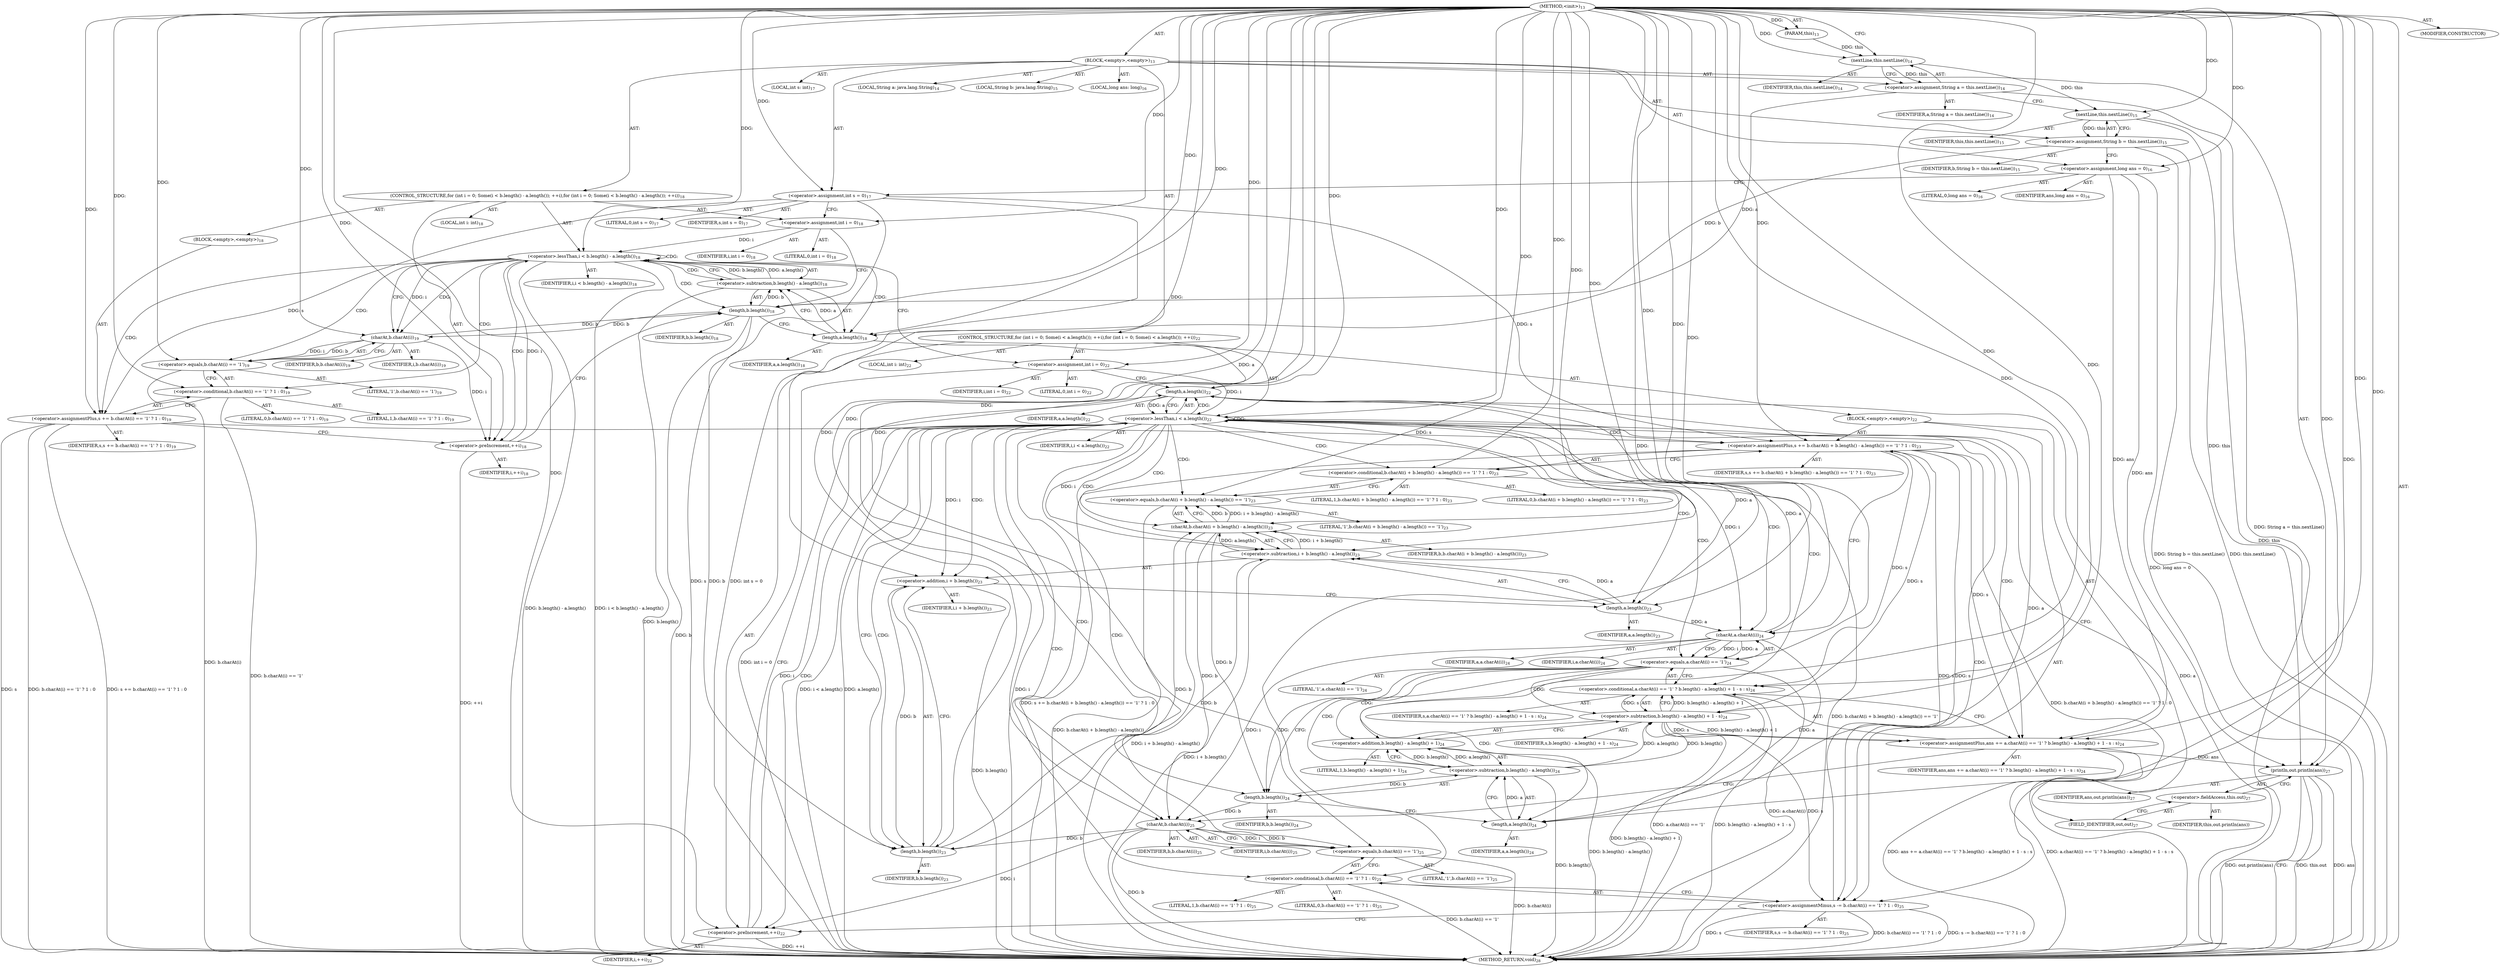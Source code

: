 digraph "&lt;init&gt;" {  
"22" [label = <(METHOD,&lt;init&gt;)<SUB>13</SUB>> ]
"4" [label = <(PARAM,this)<SUB>13</SUB>> ]
"23" [label = <(BLOCK,&lt;empty&gt;,&lt;empty&gt;)<SUB>13</SUB>> ]
"24" [label = <(LOCAL,String a: java.lang.String)<SUB>14</SUB>> ]
"25" [label = <(&lt;operator&gt;.assignment,String a = this.nextLine())<SUB>14</SUB>> ]
"26" [label = <(IDENTIFIER,a,String a = this.nextLine())<SUB>14</SUB>> ]
"27" [label = <(nextLine,this.nextLine())<SUB>14</SUB>> ]
"3" [label = <(IDENTIFIER,this,this.nextLine())<SUB>14</SUB>> ]
"28" [label = <(LOCAL,String b: java.lang.String)<SUB>15</SUB>> ]
"29" [label = <(&lt;operator&gt;.assignment,String b = this.nextLine())<SUB>15</SUB>> ]
"30" [label = <(IDENTIFIER,b,String b = this.nextLine())<SUB>15</SUB>> ]
"31" [label = <(nextLine,this.nextLine())<SUB>15</SUB>> ]
"5" [label = <(IDENTIFIER,this,this.nextLine())<SUB>15</SUB>> ]
"32" [label = <(LOCAL,long ans: long)<SUB>16</SUB>> ]
"33" [label = <(&lt;operator&gt;.assignment,long ans = 0)<SUB>16</SUB>> ]
"34" [label = <(IDENTIFIER,ans,long ans = 0)<SUB>16</SUB>> ]
"35" [label = <(LITERAL,0,long ans = 0)<SUB>16</SUB>> ]
"36" [label = <(LOCAL,int s: int)<SUB>17</SUB>> ]
"37" [label = <(&lt;operator&gt;.assignment,int s = 0)<SUB>17</SUB>> ]
"38" [label = <(IDENTIFIER,s,int s = 0)<SUB>17</SUB>> ]
"39" [label = <(LITERAL,0,int s = 0)<SUB>17</SUB>> ]
"40" [label = <(CONTROL_STRUCTURE,for (int i = 0; Some(i &lt; b.length() - a.length()); ++i),for (int i = 0; Some(i &lt; b.length() - a.length()); ++i))<SUB>18</SUB>> ]
"41" [label = <(LOCAL,int i: int)<SUB>18</SUB>> ]
"42" [label = <(&lt;operator&gt;.assignment,int i = 0)<SUB>18</SUB>> ]
"43" [label = <(IDENTIFIER,i,int i = 0)<SUB>18</SUB>> ]
"44" [label = <(LITERAL,0,int i = 0)<SUB>18</SUB>> ]
"45" [label = <(&lt;operator&gt;.lessThan,i &lt; b.length() - a.length())<SUB>18</SUB>> ]
"46" [label = <(IDENTIFIER,i,i &lt; b.length() - a.length())<SUB>18</SUB>> ]
"47" [label = <(&lt;operator&gt;.subtraction,b.length() - a.length())<SUB>18</SUB>> ]
"48" [label = <(length,b.length())<SUB>18</SUB>> ]
"49" [label = <(IDENTIFIER,b,b.length())<SUB>18</SUB>> ]
"50" [label = <(length,a.length())<SUB>18</SUB>> ]
"51" [label = <(IDENTIFIER,a,a.length())<SUB>18</SUB>> ]
"52" [label = <(&lt;operator&gt;.preIncrement,++i)<SUB>18</SUB>> ]
"53" [label = <(IDENTIFIER,i,++i)<SUB>18</SUB>> ]
"54" [label = <(BLOCK,&lt;empty&gt;,&lt;empty&gt;)<SUB>18</SUB>> ]
"55" [label = <(&lt;operator&gt;.assignmentPlus,s += b.charAt(i) == '1' ? 1 : 0)<SUB>19</SUB>> ]
"56" [label = <(IDENTIFIER,s,s += b.charAt(i) == '1' ? 1 : 0)<SUB>19</SUB>> ]
"57" [label = <(&lt;operator&gt;.conditional,b.charAt(i) == '1' ? 1 : 0)<SUB>19</SUB>> ]
"58" [label = <(&lt;operator&gt;.equals,b.charAt(i) == '1')<SUB>19</SUB>> ]
"59" [label = <(charAt,b.charAt(i))<SUB>19</SUB>> ]
"60" [label = <(IDENTIFIER,b,b.charAt(i))<SUB>19</SUB>> ]
"61" [label = <(IDENTIFIER,i,b.charAt(i))<SUB>19</SUB>> ]
"62" [label = <(LITERAL,'1',b.charAt(i) == '1')<SUB>19</SUB>> ]
"63" [label = <(LITERAL,1,b.charAt(i) == '1' ? 1 : 0)<SUB>19</SUB>> ]
"64" [label = <(LITERAL,0,b.charAt(i) == '1' ? 1 : 0)<SUB>19</SUB>> ]
"65" [label = <(CONTROL_STRUCTURE,for (int i = 0; Some(i &lt; a.length()); ++i),for (int i = 0; Some(i &lt; a.length()); ++i))<SUB>22</SUB>> ]
"66" [label = <(LOCAL,int i: int)<SUB>22</SUB>> ]
"67" [label = <(&lt;operator&gt;.assignment,int i = 0)<SUB>22</SUB>> ]
"68" [label = <(IDENTIFIER,i,int i = 0)<SUB>22</SUB>> ]
"69" [label = <(LITERAL,0,int i = 0)<SUB>22</SUB>> ]
"70" [label = <(&lt;operator&gt;.lessThan,i &lt; a.length())<SUB>22</SUB>> ]
"71" [label = <(IDENTIFIER,i,i &lt; a.length())<SUB>22</SUB>> ]
"72" [label = <(length,a.length())<SUB>22</SUB>> ]
"73" [label = <(IDENTIFIER,a,a.length())<SUB>22</SUB>> ]
"74" [label = <(&lt;operator&gt;.preIncrement,++i)<SUB>22</SUB>> ]
"75" [label = <(IDENTIFIER,i,++i)<SUB>22</SUB>> ]
"76" [label = <(BLOCK,&lt;empty&gt;,&lt;empty&gt;)<SUB>22</SUB>> ]
"77" [label = <(&lt;operator&gt;.assignmentPlus,s += b.charAt(i + b.length() - a.length()) == '1' ? 1 : 0)<SUB>23</SUB>> ]
"78" [label = <(IDENTIFIER,s,s += b.charAt(i + b.length() - a.length()) == '1' ? 1 : 0)<SUB>23</SUB>> ]
"79" [label = <(&lt;operator&gt;.conditional,b.charAt(i + b.length() - a.length()) == '1' ? 1 : 0)<SUB>23</SUB>> ]
"80" [label = <(&lt;operator&gt;.equals,b.charAt(i + b.length() - a.length()) == '1')<SUB>23</SUB>> ]
"81" [label = <(charAt,b.charAt(i + b.length() - a.length()))<SUB>23</SUB>> ]
"82" [label = <(IDENTIFIER,b,b.charAt(i + b.length() - a.length()))<SUB>23</SUB>> ]
"83" [label = <(&lt;operator&gt;.subtraction,i + b.length() - a.length())<SUB>23</SUB>> ]
"84" [label = <(&lt;operator&gt;.addition,i + b.length())<SUB>23</SUB>> ]
"85" [label = <(IDENTIFIER,i,i + b.length())<SUB>23</SUB>> ]
"86" [label = <(length,b.length())<SUB>23</SUB>> ]
"87" [label = <(IDENTIFIER,b,b.length())<SUB>23</SUB>> ]
"88" [label = <(length,a.length())<SUB>23</SUB>> ]
"89" [label = <(IDENTIFIER,a,a.length())<SUB>23</SUB>> ]
"90" [label = <(LITERAL,'1',b.charAt(i + b.length() - a.length()) == '1')<SUB>23</SUB>> ]
"91" [label = <(LITERAL,1,b.charAt(i + b.length() - a.length()) == '1' ? 1 : 0)<SUB>23</SUB>> ]
"92" [label = <(LITERAL,0,b.charAt(i + b.length() - a.length()) == '1' ? 1 : 0)<SUB>23</SUB>> ]
"93" [label = <(&lt;operator&gt;.assignmentPlus,ans += a.charAt(i) == '1' ? b.length() - a.length() + 1 - s : s)<SUB>24</SUB>> ]
"94" [label = <(IDENTIFIER,ans,ans += a.charAt(i) == '1' ? b.length() - a.length() + 1 - s : s)<SUB>24</SUB>> ]
"95" [label = <(&lt;operator&gt;.conditional,a.charAt(i) == '1' ? b.length() - a.length() + 1 - s : s)<SUB>24</SUB>> ]
"96" [label = <(&lt;operator&gt;.equals,a.charAt(i) == '1')<SUB>24</SUB>> ]
"97" [label = <(charAt,a.charAt(i))<SUB>24</SUB>> ]
"98" [label = <(IDENTIFIER,a,a.charAt(i))<SUB>24</SUB>> ]
"99" [label = <(IDENTIFIER,i,a.charAt(i))<SUB>24</SUB>> ]
"100" [label = <(LITERAL,'1',a.charAt(i) == '1')<SUB>24</SUB>> ]
"101" [label = <(&lt;operator&gt;.subtraction,b.length() - a.length() + 1 - s)<SUB>24</SUB>> ]
"102" [label = <(&lt;operator&gt;.addition,b.length() - a.length() + 1)<SUB>24</SUB>> ]
"103" [label = <(&lt;operator&gt;.subtraction,b.length() - a.length())<SUB>24</SUB>> ]
"104" [label = <(length,b.length())<SUB>24</SUB>> ]
"105" [label = <(IDENTIFIER,b,b.length())<SUB>24</SUB>> ]
"106" [label = <(length,a.length())<SUB>24</SUB>> ]
"107" [label = <(IDENTIFIER,a,a.length())<SUB>24</SUB>> ]
"108" [label = <(LITERAL,1,b.length() - a.length() + 1)<SUB>24</SUB>> ]
"109" [label = <(IDENTIFIER,s,b.length() - a.length() + 1 - s)<SUB>24</SUB>> ]
"110" [label = <(IDENTIFIER,s,a.charAt(i) == '1' ? b.length() - a.length() + 1 - s : s)<SUB>24</SUB>> ]
"111" [label = <(&lt;operator&gt;.assignmentMinus,s -= b.charAt(i) == '1' ? 1 : 0)<SUB>25</SUB>> ]
"112" [label = <(IDENTIFIER,s,s -= b.charAt(i) == '1' ? 1 : 0)<SUB>25</SUB>> ]
"113" [label = <(&lt;operator&gt;.conditional,b.charAt(i) == '1' ? 1 : 0)<SUB>25</SUB>> ]
"114" [label = <(&lt;operator&gt;.equals,b.charAt(i) == '1')<SUB>25</SUB>> ]
"115" [label = <(charAt,b.charAt(i))<SUB>25</SUB>> ]
"116" [label = <(IDENTIFIER,b,b.charAt(i))<SUB>25</SUB>> ]
"117" [label = <(IDENTIFIER,i,b.charAt(i))<SUB>25</SUB>> ]
"118" [label = <(LITERAL,'1',b.charAt(i) == '1')<SUB>25</SUB>> ]
"119" [label = <(LITERAL,1,b.charAt(i) == '1' ? 1 : 0)<SUB>25</SUB>> ]
"120" [label = <(LITERAL,0,b.charAt(i) == '1' ? 1 : 0)<SUB>25</SUB>> ]
"121" [label = <(println,out.println(ans))<SUB>27</SUB>> ]
"122" [label = <(&lt;operator&gt;.fieldAccess,this.out)<SUB>27</SUB>> ]
"123" [label = <(IDENTIFIER,this,out.println(ans))> ]
"124" [label = <(FIELD_IDENTIFIER,out,out)<SUB>27</SUB>> ]
"125" [label = <(IDENTIFIER,ans,out.println(ans))<SUB>27</SUB>> ]
"126" [label = <(MODIFIER,CONSTRUCTOR)> ]
"127" [label = <(METHOD_RETURN,void)<SUB>28</SUB>> ]
  "22" -> "4"  [ label = "AST: "] 
  "22" -> "23"  [ label = "AST: "] 
  "22" -> "126"  [ label = "AST: "] 
  "22" -> "127"  [ label = "AST: "] 
  "23" -> "24"  [ label = "AST: "] 
  "23" -> "25"  [ label = "AST: "] 
  "23" -> "28"  [ label = "AST: "] 
  "23" -> "29"  [ label = "AST: "] 
  "23" -> "32"  [ label = "AST: "] 
  "23" -> "33"  [ label = "AST: "] 
  "23" -> "36"  [ label = "AST: "] 
  "23" -> "37"  [ label = "AST: "] 
  "23" -> "40"  [ label = "AST: "] 
  "23" -> "65"  [ label = "AST: "] 
  "23" -> "121"  [ label = "AST: "] 
  "25" -> "26"  [ label = "AST: "] 
  "25" -> "27"  [ label = "AST: "] 
  "27" -> "3"  [ label = "AST: "] 
  "29" -> "30"  [ label = "AST: "] 
  "29" -> "31"  [ label = "AST: "] 
  "31" -> "5"  [ label = "AST: "] 
  "33" -> "34"  [ label = "AST: "] 
  "33" -> "35"  [ label = "AST: "] 
  "37" -> "38"  [ label = "AST: "] 
  "37" -> "39"  [ label = "AST: "] 
  "40" -> "41"  [ label = "AST: "] 
  "40" -> "42"  [ label = "AST: "] 
  "40" -> "45"  [ label = "AST: "] 
  "40" -> "52"  [ label = "AST: "] 
  "40" -> "54"  [ label = "AST: "] 
  "42" -> "43"  [ label = "AST: "] 
  "42" -> "44"  [ label = "AST: "] 
  "45" -> "46"  [ label = "AST: "] 
  "45" -> "47"  [ label = "AST: "] 
  "47" -> "48"  [ label = "AST: "] 
  "47" -> "50"  [ label = "AST: "] 
  "48" -> "49"  [ label = "AST: "] 
  "50" -> "51"  [ label = "AST: "] 
  "52" -> "53"  [ label = "AST: "] 
  "54" -> "55"  [ label = "AST: "] 
  "55" -> "56"  [ label = "AST: "] 
  "55" -> "57"  [ label = "AST: "] 
  "57" -> "58"  [ label = "AST: "] 
  "57" -> "63"  [ label = "AST: "] 
  "57" -> "64"  [ label = "AST: "] 
  "58" -> "59"  [ label = "AST: "] 
  "58" -> "62"  [ label = "AST: "] 
  "59" -> "60"  [ label = "AST: "] 
  "59" -> "61"  [ label = "AST: "] 
  "65" -> "66"  [ label = "AST: "] 
  "65" -> "67"  [ label = "AST: "] 
  "65" -> "70"  [ label = "AST: "] 
  "65" -> "74"  [ label = "AST: "] 
  "65" -> "76"  [ label = "AST: "] 
  "67" -> "68"  [ label = "AST: "] 
  "67" -> "69"  [ label = "AST: "] 
  "70" -> "71"  [ label = "AST: "] 
  "70" -> "72"  [ label = "AST: "] 
  "72" -> "73"  [ label = "AST: "] 
  "74" -> "75"  [ label = "AST: "] 
  "76" -> "77"  [ label = "AST: "] 
  "76" -> "93"  [ label = "AST: "] 
  "76" -> "111"  [ label = "AST: "] 
  "77" -> "78"  [ label = "AST: "] 
  "77" -> "79"  [ label = "AST: "] 
  "79" -> "80"  [ label = "AST: "] 
  "79" -> "91"  [ label = "AST: "] 
  "79" -> "92"  [ label = "AST: "] 
  "80" -> "81"  [ label = "AST: "] 
  "80" -> "90"  [ label = "AST: "] 
  "81" -> "82"  [ label = "AST: "] 
  "81" -> "83"  [ label = "AST: "] 
  "83" -> "84"  [ label = "AST: "] 
  "83" -> "88"  [ label = "AST: "] 
  "84" -> "85"  [ label = "AST: "] 
  "84" -> "86"  [ label = "AST: "] 
  "86" -> "87"  [ label = "AST: "] 
  "88" -> "89"  [ label = "AST: "] 
  "93" -> "94"  [ label = "AST: "] 
  "93" -> "95"  [ label = "AST: "] 
  "95" -> "96"  [ label = "AST: "] 
  "95" -> "101"  [ label = "AST: "] 
  "95" -> "110"  [ label = "AST: "] 
  "96" -> "97"  [ label = "AST: "] 
  "96" -> "100"  [ label = "AST: "] 
  "97" -> "98"  [ label = "AST: "] 
  "97" -> "99"  [ label = "AST: "] 
  "101" -> "102"  [ label = "AST: "] 
  "101" -> "109"  [ label = "AST: "] 
  "102" -> "103"  [ label = "AST: "] 
  "102" -> "108"  [ label = "AST: "] 
  "103" -> "104"  [ label = "AST: "] 
  "103" -> "106"  [ label = "AST: "] 
  "104" -> "105"  [ label = "AST: "] 
  "106" -> "107"  [ label = "AST: "] 
  "111" -> "112"  [ label = "AST: "] 
  "111" -> "113"  [ label = "AST: "] 
  "113" -> "114"  [ label = "AST: "] 
  "113" -> "119"  [ label = "AST: "] 
  "113" -> "120"  [ label = "AST: "] 
  "114" -> "115"  [ label = "AST: "] 
  "114" -> "118"  [ label = "AST: "] 
  "115" -> "116"  [ label = "AST: "] 
  "115" -> "117"  [ label = "AST: "] 
  "121" -> "122"  [ label = "AST: "] 
  "121" -> "125"  [ label = "AST: "] 
  "122" -> "123"  [ label = "AST: "] 
  "122" -> "124"  [ label = "AST: "] 
  "25" -> "31"  [ label = "CFG: "] 
  "29" -> "33"  [ label = "CFG: "] 
  "33" -> "37"  [ label = "CFG: "] 
  "37" -> "42"  [ label = "CFG: "] 
  "121" -> "127"  [ label = "CFG: "] 
  "27" -> "25"  [ label = "CFG: "] 
  "31" -> "29"  [ label = "CFG: "] 
  "42" -> "48"  [ label = "CFG: "] 
  "45" -> "59"  [ label = "CFG: "] 
  "45" -> "67"  [ label = "CFG: "] 
  "52" -> "48"  [ label = "CFG: "] 
  "67" -> "72"  [ label = "CFG: "] 
  "70" -> "86"  [ label = "CFG: "] 
  "70" -> "124"  [ label = "CFG: "] 
  "74" -> "72"  [ label = "CFG: "] 
  "122" -> "121"  [ label = "CFG: "] 
  "47" -> "45"  [ label = "CFG: "] 
  "55" -> "52"  [ label = "CFG: "] 
  "72" -> "70"  [ label = "CFG: "] 
  "77" -> "97"  [ label = "CFG: "] 
  "93" -> "115"  [ label = "CFG: "] 
  "111" -> "74"  [ label = "CFG: "] 
  "124" -> "122"  [ label = "CFG: "] 
  "48" -> "50"  [ label = "CFG: "] 
  "50" -> "47"  [ label = "CFG: "] 
  "57" -> "55"  [ label = "CFG: "] 
  "79" -> "77"  [ label = "CFG: "] 
  "95" -> "93"  [ label = "CFG: "] 
  "113" -> "111"  [ label = "CFG: "] 
  "58" -> "57"  [ label = "CFG: "] 
  "80" -> "79"  [ label = "CFG: "] 
  "96" -> "104"  [ label = "CFG: "] 
  "96" -> "95"  [ label = "CFG: "] 
  "101" -> "95"  [ label = "CFG: "] 
  "114" -> "113"  [ label = "CFG: "] 
  "59" -> "58"  [ label = "CFG: "] 
  "81" -> "80"  [ label = "CFG: "] 
  "97" -> "96"  [ label = "CFG: "] 
  "102" -> "101"  [ label = "CFG: "] 
  "115" -> "114"  [ label = "CFG: "] 
  "83" -> "81"  [ label = "CFG: "] 
  "103" -> "102"  [ label = "CFG: "] 
  "84" -> "88"  [ label = "CFG: "] 
  "88" -> "83"  [ label = "CFG: "] 
  "104" -> "106"  [ label = "CFG: "] 
  "106" -> "103"  [ label = "CFG: "] 
  "86" -> "84"  [ label = "CFG: "] 
  "22" -> "27"  [ label = "CFG: "] 
  "25" -> "127"  [ label = "DDG: String a = this.nextLine()"] 
  "31" -> "127"  [ label = "DDG: this"] 
  "29" -> "127"  [ label = "DDG: this.nextLine()"] 
  "29" -> "127"  [ label = "DDG: String b = this.nextLine()"] 
  "33" -> "127"  [ label = "DDG: long ans = 0"] 
  "37" -> "127"  [ label = "DDG: s"] 
  "37" -> "127"  [ label = "DDG: int s = 0"] 
  "48" -> "127"  [ label = "DDG: b"] 
  "47" -> "127"  [ label = "DDG: b.length()"] 
  "45" -> "127"  [ label = "DDG: b.length() - a.length()"] 
  "45" -> "127"  [ label = "DDG: i &lt; b.length() - a.length()"] 
  "67" -> "127"  [ label = "DDG: int i = 0"] 
  "70" -> "127"  [ label = "DDG: i"] 
  "72" -> "127"  [ label = "DDG: a"] 
  "70" -> "127"  [ label = "DDG: a.length()"] 
  "70" -> "127"  [ label = "DDG: i &lt; a.length()"] 
  "121" -> "127"  [ label = "DDG: this.out"] 
  "121" -> "127"  [ label = "DDG: ans"] 
  "121" -> "127"  [ label = "DDG: out.println(ans)"] 
  "84" -> "127"  [ label = "DDG: b.length()"] 
  "83" -> "127"  [ label = "DDG: i + b.length()"] 
  "81" -> "127"  [ label = "DDG: i + b.length() - a.length()"] 
  "80" -> "127"  [ label = "DDG: b.charAt(i + b.length() - a.length())"] 
  "79" -> "127"  [ label = "DDG: b.charAt(i + b.length() - a.length()) == '1'"] 
  "77" -> "127"  [ label = "DDG: b.charAt(i + b.length() - a.length()) == '1' ? 1 : 0"] 
  "77" -> "127"  [ label = "DDG: s += b.charAt(i + b.length() - a.length()) == '1' ? 1 : 0"] 
  "96" -> "127"  [ label = "DDG: a.charAt(i)"] 
  "95" -> "127"  [ label = "DDG: a.charAt(i) == '1'"] 
  "103" -> "127"  [ label = "DDG: b.length()"] 
  "102" -> "127"  [ label = "DDG: b.length() - a.length()"] 
  "101" -> "127"  [ label = "DDG: b.length() - a.length() + 1"] 
  "95" -> "127"  [ label = "DDG: b.length() - a.length() + 1 - s"] 
  "93" -> "127"  [ label = "DDG: a.charAt(i) == '1' ? b.length() - a.length() + 1 - s : s"] 
  "93" -> "127"  [ label = "DDG: ans += a.charAt(i) == '1' ? b.length() - a.length() + 1 - s : s"] 
  "111" -> "127"  [ label = "DDG: s"] 
  "115" -> "127"  [ label = "DDG: b"] 
  "114" -> "127"  [ label = "DDG: b.charAt(i)"] 
  "113" -> "127"  [ label = "DDG: b.charAt(i) == '1'"] 
  "111" -> "127"  [ label = "DDG: b.charAt(i) == '1' ? 1 : 0"] 
  "111" -> "127"  [ label = "DDG: s -= b.charAt(i) == '1' ? 1 : 0"] 
  "74" -> "127"  [ label = "DDG: ++i"] 
  "55" -> "127"  [ label = "DDG: s"] 
  "58" -> "127"  [ label = "DDG: b.charAt(i)"] 
  "57" -> "127"  [ label = "DDG: b.charAt(i) == '1'"] 
  "55" -> "127"  [ label = "DDG: b.charAt(i) == '1' ? 1 : 0"] 
  "55" -> "127"  [ label = "DDG: s += b.charAt(i) == '1' ? 1 : 0"] 
  "52" -> "127"  [ label = "DDG: ++i"] 
  "22" -> "4"  [ label = "DDG: "] 
  "27" -> "25"  [ label = "DDG: this"] 
  "31" -> "29"  [ label = "DDG: this"] 
  "22" -> "33"  [ label = "DDG: "] 
  "22" -> "37"  [ label = "DDG: "] 
  "22" -> "42"  [ label = "DDG: "] 
  "22" -> "67"  [ label = "DDG: "] 
  "31" -> "121"  [ label = "DDG: this"] 
  "33" -> "121"  [ label = "DDG: ans"] 
  "93" -> "121"  [ label = "DDG: ans"] 
  "22" -> "121"  [ label = "DDG: "] 
  "4" -> "27"  [ label = "DDG: this"] 
  "22" -> "27"  [ label = "DDG: "] 
  "27" -> "31"  [ label = "DDG: this"] 
  "22" -> "31"  [ label = "DDG: "] 
  "42" -> "45"  [ label = "DDG: i"] 
  "52" -> "45"  [ label = "DDG: i"] 
  "22" -> "45"  [ label = "DDG: "] 
  "47" -> "45"  [ label = "DDG: b.length()"] 
  "47" -> "45"  [ label = "DDG: a.length()"] 
  "59" -> "52"  [ label = "DDG: i"] 
  "22" -> "52"  [ label = "DDG: "] 
  "22" -> "55"  [ label = "DDG: "] 
  "67" -> "70"  [ label = "DDG: i"] 
  "74" -> "70"  [ label = "DDG: i"] 
  "22" -> "70"  [ label = "DDG: "] 
  "72" -> "70"  [ label = "DDG: a"] 
  "115" -> "74"  [ label = "DDG: i"] 
  "22" -> "74"  [ label = "DDG: "] 
  "22" -> "77"  [ label = "DDG: "] 
  "101" -> "93"  [ label = "DDG: b.length() - a.length() + 1"] 
  "101" -> "93"  [ label = "DDG: s"] 
  "77" -> "93"  [ label = "DDG: s"] 
  "22" -> "93"  [ label = "DDG: "] 
  "22" -> "111"  [ label = "DDG: "] 
  "48" -> "47"  [ label = "DDG: b"] 
  "50" -> "47"  [ label = "DDG: a"] 
  "37" -> "55"  [ label = "DDG: s"] 
  "50" -> "72"  [ label = "DDG: a"] 
  "97" -> "72"  [ label = "DDG: a"] 
  "106" -> "72"  [ label = "DDG: a"] 
  "22" -> "72"  [ label = "DDG: "] 
  "37" -> "77"  [ label = "DDG: s"] 
  "111" -> "77"  [ label = "DDG: s"] 
  "55" -> "77"  [ label = "DDG: s"] 
  "33" -> "93"  [ label = "DDG: ans"] 
  "77" -> "111"  [ label = "DDG: s"] 
  "101" -> "111"  [ label = "DDG: s"] 
  "29" -> "48"  [ label = "DDG: b"] 
  "59" -> "48"  [ label = "DDG: b"] 
  "22" -> "48"  [ label = "DDG: "] 
  "25" -> "50"  [ label = "DDG: a"] 
  "22" -> "50"  [ label = "DDG: "] 
  "22" -> "57"  [ label = "DDG: "] 
  "22" -> "79"  [ label = "DDG: "] 
  "101" -> "95"  [ label = "DDG: b.length() - a.length() + 1"] 
  "101" -> "95"  [ label = "DDG: s"] 
  "77" -> "95"  [ label = "DDG: s"] 
  "22" -> "95"  [ label = "DDG: "] 
  "22" -> "113"  [ label = "DDG: "] 
  "59" -> "58"  [ label = "DDG: b"] 
  "59" -> "58"  [ label = "DDG: i"] 
  "22" -> "58"  [ label = "DDG: "] 
  "81" -> "80"  [ label = "DDG: b"] 
  "81" -> "80"  [ label = "DDG: i + b.length() - a.length()"] 
  "22" -> "80"  [ label = "DDG: "] 
  "97" -> "96"  [ label = "DDG: a"] 
  "97" -> "96"  [ label = "DDG: i"] 
  "22" -> "96"  [ label = "DDG: "] 
  "103" -> "101"  [ label = "DDG: b.length()"] 
  "103" -> "101"  [ label = "DDG: a.length()"] 
  "22" -> "101"  [ label = "DDG: "] 
  "77" -> "101"  [ label = "DDG: s"] 
  "115" -> "114"  [ label = "DDG: b"] 
  "115" -> "114"  [ label = "DDG: i"] 
  "22" -> "114"  [ label = "DDG: "] 
  "48" -> "59"  [ label = "DDG: b"] 
  "22" -> "59"  [ label = "DDG: "] 
  "45" -> "59"  [ label = "DDG: i"] 
  "86" -> "81"  [ label = "DDG: b"] 
  "22" -> "81"  [ label = "DDG: "] 
  "83" -> "81"  [ label = "DDG: i + b.length()"] 
  "83" -> "81"  [ label = "DDG: a.length()"] 
  "88" -> "97"  [ label = "DDG: a"] 
  "22" -> "97"  [ label = "DDG: "] 
  "70" -> "97"  [ label = "DDG: i"] 
  "103" -> "102"  [ label = "DDG: b.length()"] 
  "103" -> "102"  [ label = "DDG: a.length()"] 
  "22" -> "102"  [ label = "DDG: "] 
  "81" -> "115"  [ label = "DDG: b"] 
  "104" -> "115"  [ label = "DDG: b"] 
  "22" -> "115"  [ label = "DDG: "] 
  "97" -> "115"  [ label = "DDG: i"] 
  "70" -> "83"  [ label = "DDG: i"] 
  "22" -> "83"  [ label = "DDG: "] 
  "86" -> "83"  [ label = "DDG: b"] 
  "88" -> "83"  [ label = "DDG: a"] 
  "104" -> "103"  [ label = "DDG: b"] 
  "106" -> "103"  [ label = "DDG: a"] 
  "70" -> "84"  [ label = "DDG: i"] 
  "22" -> "84"  [ label = "DDG: "] 
  "86" -> "84"  [ label = "DDG: b"] 
  "72" -> "88"  [ label = "DDG: a"] 
  "22" -> "88"  [ label = "DDG: "] 
  "81" -> "104"  [ label = "DDG: b"] 
  "22" -> "104"  [ label = "DDG: "] 
  "97" -> "106"  [ label = "DDG: a"] 
  "22" -> "106"  [ label = "DDG: "] 
  "48" -> "86"  [ label = "DDG: b"] 
  "115" -> "86"  [ label = "DDG: b"] 
  "22" -> "86"  [ label = "DDG: "] 
  "45" -> "47"  [ label = "CDG: "] 
  "45" -> "48"  [ label = "CDG: "] 
  "45" -> "57"  [ label = "CDG: "] 
  "45" -> "52"  [ label = "CDG: "] 
  "45" -> "45"  [ label = "CDG: "] 
  "45" -> "50"  [ label = "CDG: "] 
  "45" -> "59"  [ label = "CDG: "] 
  "45" -> "58"  [ label = "CDG: "] 
  "45" -> "55"  [ label = "CDG: "] 
  "70" -> "115"  [ label = "CDG: "] 
  "70" -> "96"  [ label = "CDG: "] 
  "70" -> "77"  [ label = "CDG: "] 
  "70" -> "113"  [ label = "CDG: "] 
  "70" -> "81"  [ label = "CDG: "] 
  "70" -> "84"  [ label = "CDG: "] 
  "70" -> "114"  [ label = "CDG: "] 
  "70" -> "72"  [ label = "CDG: "] 
  "70" -> "74"  [ label = "CDG: "] 
  "70" -> "95"  [ label = "CDG: "] 
  "70" -> "97"  [ label = "CDG: "] 
  "70" -> "93"  [ label = "CDG: "] 
  "70" -> "79"  [ label = "CDG: "] 
  "70" -> "80"  [ label = "CDG: "] 
  "70" -> "83"  [ label = "CDG: "] 
  "70" -> "88"  [ label = "CDG: "] 
  "70" -> "70"  [ label = "CDG: "] 
  "70" -> "111"  [ label = "CDG: "] 
  "70" -> "86"  [ label = "CDG: "] 
  "96" -> "102"  [ label = "CDG: "] 
  "96" -> "103"  [ label = "CDG: "] 
  "96" -> "104"  [ label = "CDG: "] 
  "96" -> "106"  [ label = "CDG: "] 
  "96" -> "101"  [ label = "CDG: "] 
}

